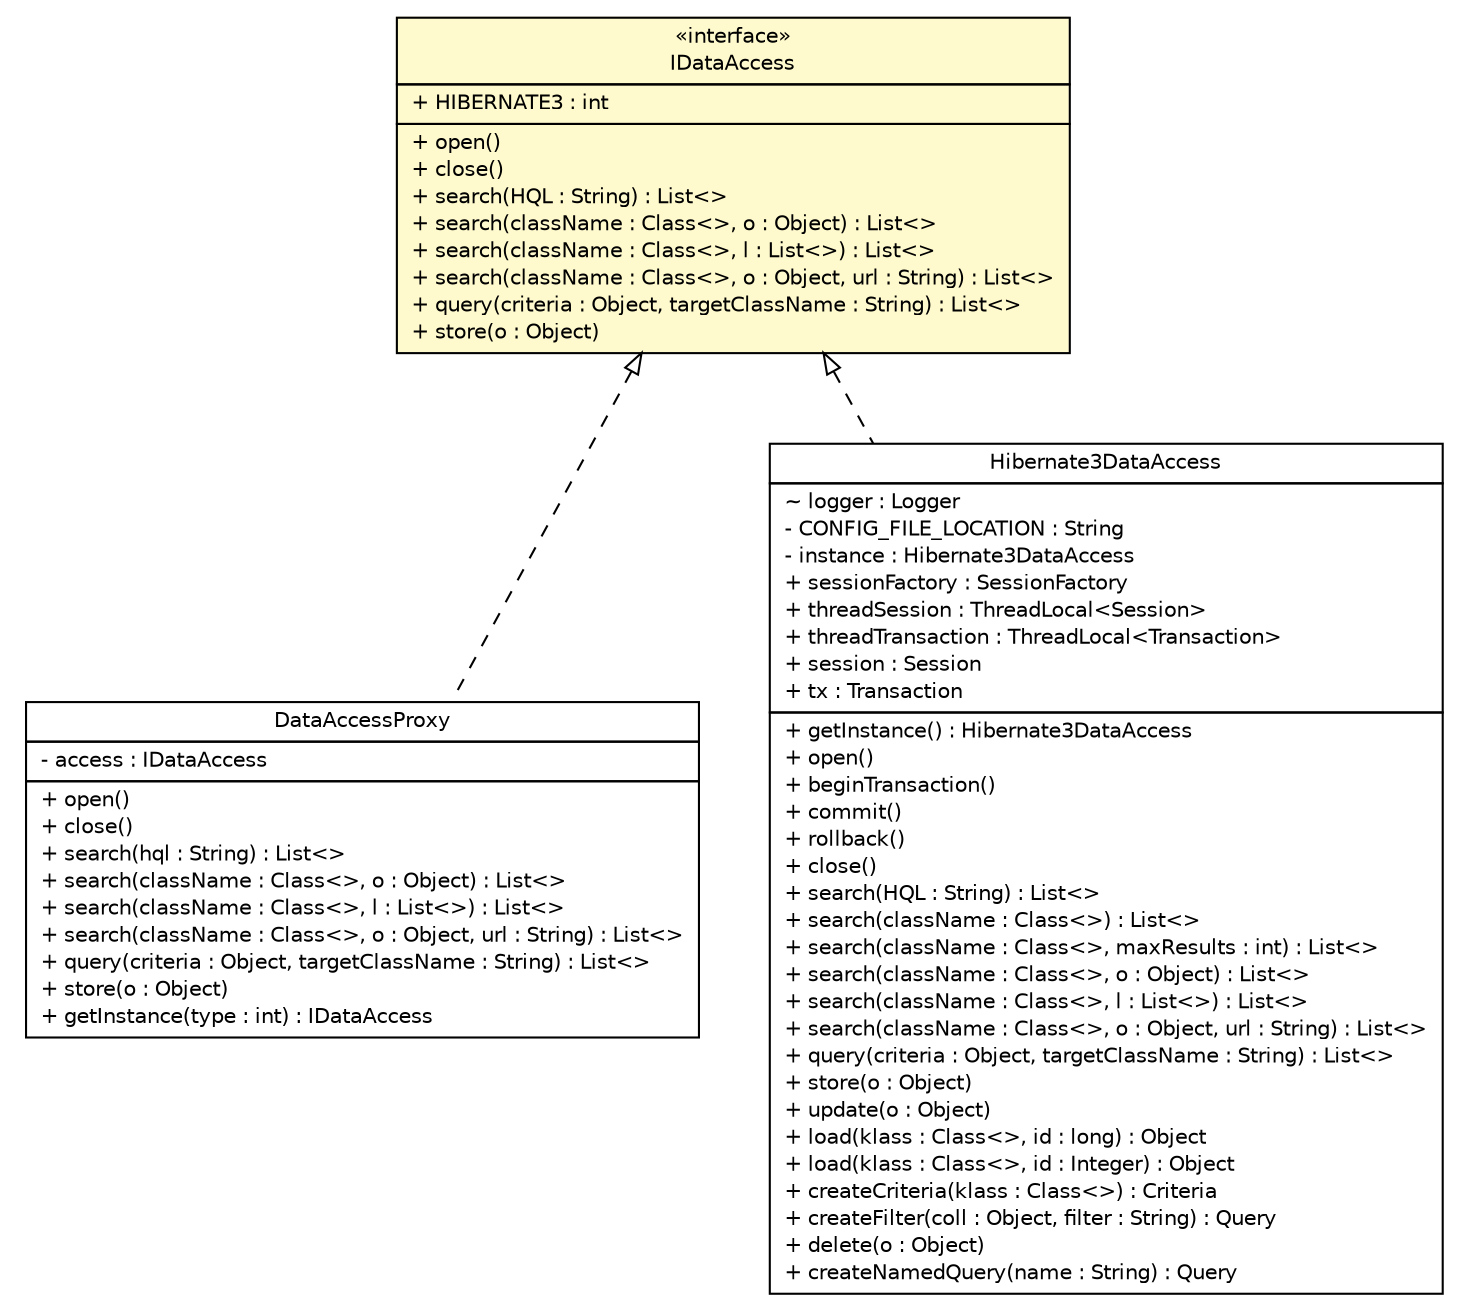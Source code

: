 #!/usr/local/bin/dot
#
# Class diagram 
# Generated by UmlGraph version 4.8 (http://www.spinellis.gr/sw/umlgraph)
#

digraph G {
	edge [fontname="Helvetica",fontsize=10,labelfontname="Helvetica",labelfontsize=10];
	node [fontname="Helvetica",fontsize=10,shape=plaintext];
	// gov.nih.nci.ncia.db.DataAccessProxy
	c23584 [label=<<table border="0" cellborder="1" cellspacing="0" cellpadding="2" port="p" href="./DataAccessProxy.html">
		<tr><td><table border="0" cellspacing="0" cellpadding="1">
			<tr><td> DataAccessProxy </td></tr>
		</table></td></tr>
		<tr><td><table border="0" cellspacing="0" cellpadding="1">
			<tr><td align="left"> - access : IDataAccess </td></tr>
		</table></td></tr>
		<tr><td><table border="0" cellspacing="0" cellpadding="1">
			<tr><td align="left"> + open() </td></tr>
			<tr><td align="left"> + close() </td></tr>
			<tr><td align="left"> + search(hql : String) : List&lt;&gt; </td></tr>
			<tr><td align="left"> + search(className : Class&lt;&gt;, o : Object) : List&lt;&gt; </td></tr>
			<tr><td align="left"> + search(className : Class&lt;&gt;, l : List&lt;&gt;) : List&lt;&gt; </td></tr>
			<tr><td align="left"> + search(className : Class&lt;&gt;, o : Object, url : String) : List&lt;&gt; </td></tr>
			<tr><td align="left"> + query(criteria : Object, targetClassName : String) : List&lt;&gt; </td></tr>
			<tr><td align="left"> + store(o : Object) </td></tr>
			<tr><td align="left"> + getInstance(type : int) : IDataAccess </td></tr>
		</table></td></tr>
		</table>>, fontname="Helvetica", fontcolor="black", fontsize=10.0];
	// gov.nih.nci.ncia.db.Hibernate3DataAccess
	c23585 [label=<<table border="0" cellborder="1" cellspacing="0" cellpadding="2" port="p" href="./Hibernate3DataAccess.html">
		<tr><td><table border="0" cellspacing="0" cellpadding="1">
			<tr><td> Hibernate3DataAccess </td></tr>
		</table></td></tr>
		<tr><td><table border="0" cellspacing="0" cellpadding="1">
			<tr><td align="left"> ~ logger : Logger </td></tr>
			<tr><td align="left"> - CONFIG_FILE_LOCATION : String </td></tr>
			<tr><td align="left"> - instance : Hibernate3DataAccess </td></tr>
			<tr><td align="left"> + sessionFactory : SessionFactory </td></tr>
			<tr><td align="left"> + threadSession : ThreadLocal&lt;Session&gt; </td></tr>
			<tr><td align="left"> + threadTransaction : ThreadLocal&lt;Transaction&gt; </td></tr>
			<tr><td align="left"> + session : Session </td></tr>
			<tr><td align="left"> + tx : Transaction </td></tr>
		</table></td></tr>
		<tr><td><table border="0" cellspacing="0" cellpadding="1">
			<tr><td align="left"> + getInstance() : Hibernate3DataAccess </td></tr>
			<tr><td align="left"> + open() </td></tr>
			<tr><td align="left"> + beginTransaction() </td></tr>
			<tr><td align="left"> + commit() </td></tr>
			<tr><td align="left"> + rollback() </td></tr>
			<tr><td align="left"> + close() </td></tr>
			<tr><td align="left"> + search(HQL : String) : List&lt;&gt; </td></tr>
			<tr><td align="left"> + search(className : Class&lt;&gt;) : List&lt;&gt; </td></tr>
			<tr><td align="left"> + search(className : Class&lt;&gt;, maxResults : int) : List&lt;&gt; </td></tr>
			<tr><td align="left"> + search(className : Class&lt;&gt;, o : Object) : List&lt;&gt; </td></tr>
			<tr><td align="left"> + search(className : Class&lt;&gt;, l : List&lt;&gt;) : List&lt;&gt; </td></tr>
			<tr><td align="left"> + search(className : Class&lt;&gt;, o : Object, url : String) : List&lt;&gt; </td></tr>
			<tr><td align="left"> + query(criteria : Object, targetClassName : String) : List&lt;&gt; </td></tr>
			<tr><td align="left"> + store(o : Object) </td></tr>
			<tr><td align="left"> + update(o : Object) </td></tr>
			<tr><td align="left"> + load(klass : Class&lt;&gt;, id : long) : Object </td></tr>
			<tr><td align="left"> + load(klass : Class&lt;&gt;, id : Integer) : Object </td></tr>
			<tr><td align="left"> + createCriteria(klass : Class&lt;&gt;) : Criteria </td></tr>
			<tr><td align="left"> + createFilter(coll : Object, filter : String) : Query </td></tr>
			<tr><td align="left"> + delete(o : Object) </td></tr>
			<tr><td align="left"> + createNamedQuery(name : String) : Query </td></tr>
		</table></td></tr>
		</table>>, fontname="Helvetica", fontcolor="black", fontsize=10.0];
	// gov.nih.nci.ncia.db.IDataAccess
	c23586 [label=<<table border="0" cellborder="1" cellspacing="0" cellpadding="2" port="p" bgcolor="lemonChiffon" href="./IDataAccess.html">
		<tr><td><table border="0" cellspacing="0" cellpadding="1">
			<tr><td> &laquo;interface&raquo; </td></tr>
			<tr><td> IDataAccess </td></tr>
		</table></td></tr>
		<tr><td><table border="0" cellspacing="0" cellpadding="1">
			<tr><td align="left"> + HIBERNATE3 : int </td></tr>
		</table></td></tr>
		<tr><td><table border="0" cellspacing="0" cellpadding="1">
			<tr><td align="left"> + open() </td></tr>
			<tr><td align="left"> + close() </td></tr>
			<tr><td align="left"> + search(HQL : String) : List&lt;&gt; </td></tr>
			<tr><td align="left"> + search(className : Class&lt;&gt;, o : Object) : List&lt;&gt; </td></tr>
			<tr><td align="left"> + search(className : Class&lt;&gt;, l : List&lt;&gt;) : List&lt;&gt; </td></tr>
			<tr><td align="left"> + search(className : Class&lt;&gt;, o : Object, url : String) : List&lt;&gt; </td></tr>
			<tr><td align="left"> + query(criteria : Object, targetClassName : String) : List&lt;&gt; </td></tr>
			<tr><td align="left"> + store(o : Object) </td></tr>
		</table></td></tr>
		</table>>, fontname="Helvetica", fontcolor="black", fontsize=10.0];
	//gov.nih.nci.ncia.db.DataAccessProxy implements gov.nih.nci.ncia.db.IDataAccess
	c23586:p -> c23584:p [dir=back,arrowtail=empty,style=dashed];
	//gov.nih.nci.ncia.db.Hibernate3DataAccess implements gov.nih.nci.ncia.db.IDataAccess
	c23586:p -> c23585:p [dir=back,arrowtail=empty,style=dashed];
}

